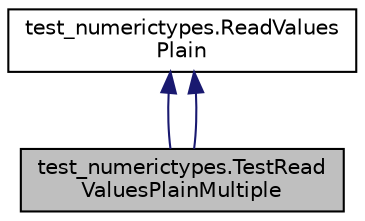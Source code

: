digraph "test_numerictypes.TestReadValuesPlainMultiple"
{
 // LATEX_PDF_SIZE
  edge [fontname="Helvetica",fontsize="10",labelfontname="Helvetica",labelfontsize="10"];
  node [fontname="Helvetica",fontsize="10",shape=record];
  Node1 [label="test_numerictypes.TestRead\lValuesPlainMultiple",height=0.2,width=0.4,color="black", fillcolor="grey75", style="filled", fontcolor="black",tooltip=" "];
  Node2 -> Node1 [dir="back",color="midnightblue",fontsize="10",style="solid",fontname="Helvetica"];
  Node2 [label="test_numerictypes.ReadValues\lPlain",height=0.2,width=0.4,color="black", fillcolor="white", style="filled",URL="$classtest__numerictypes_1_1ReadValuesPlain.html",tooltip=" "];
  Node2 -> Node1 [dir="back",color="midnightblue",fontsize="10",style="solid",fontname="Helvetica"];
}
